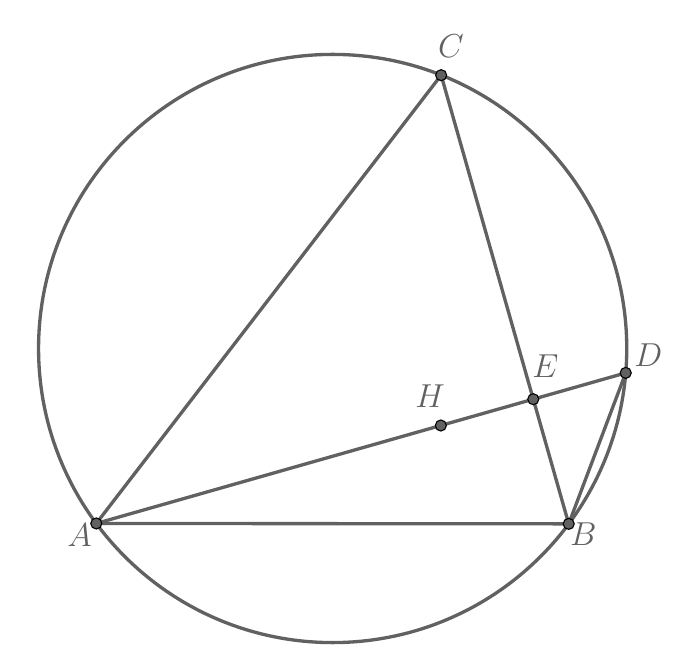 \definecolor{wrwrwr}{rgb}{0.38,0.38,0.38}
\begin{tikzpicture}[line cap=round,line join=round,>=triangle 45,x=1cm,y=1cm]
\draw [line width=1.2pt,color=wrwrwr] (-0.04,-0.8)-- (5.96,-0.805);
\draw [line width=1.2pt,color=wrwrwr] (-0.04,-0.8)-- (4.34,4.893);
\draw [line width=1.2pt,color=wrwrwr] (4.34,4.893)-- (5.96,-0.805);
\draw [line width=1.2pt,color=wrwrwr] (2.962,1.422) circle (3.735cm);
\draw [line width=1.2pt,color=wrwrwr] (6.684,1.112)-- (5.96,-0.805);
\draw [line width=1.2pt,color=wrwrwr] (-0.04,-0.8)-- (6.684,1.112);
\begin{scriptsize}
\draw [fill=wrwrwr] (-0.04,-0.8) circle (2pt);
\draw[color=wrwrwr] (-0.253,-0.954) node {\large $A$};
\draw [fill=wrwrwr] (5.96,-0.805) circle (2pt);
\draw[color=wrwrwr] (6.146,-0.938) node {\large $B$};
\draw [fill=wrwrwr] (4.34,4.893) circle (2pt);
\draw[color=wrwrwr] (4.465,5.259) node {\large $C$};
\draw [fill=wrwrwr] (4.336,0.444) circle (2pt);
\draw[color=wrwrwr] (4.2,0.821) node {\large $H$};
\draw [fill=wrwrwr] (6.684,1.112) circle (2pt);
\draw[color=wrwrwr] (6.972,1.335) node {\large $D$};
\draw [fill=wrwrwr] (5.51,0.778) circle (2pt);
\draw[color=wrwrwr] (5.664,1.195) node {\large $E$};
\end{scriptsize}
\end{tikzpicture}
